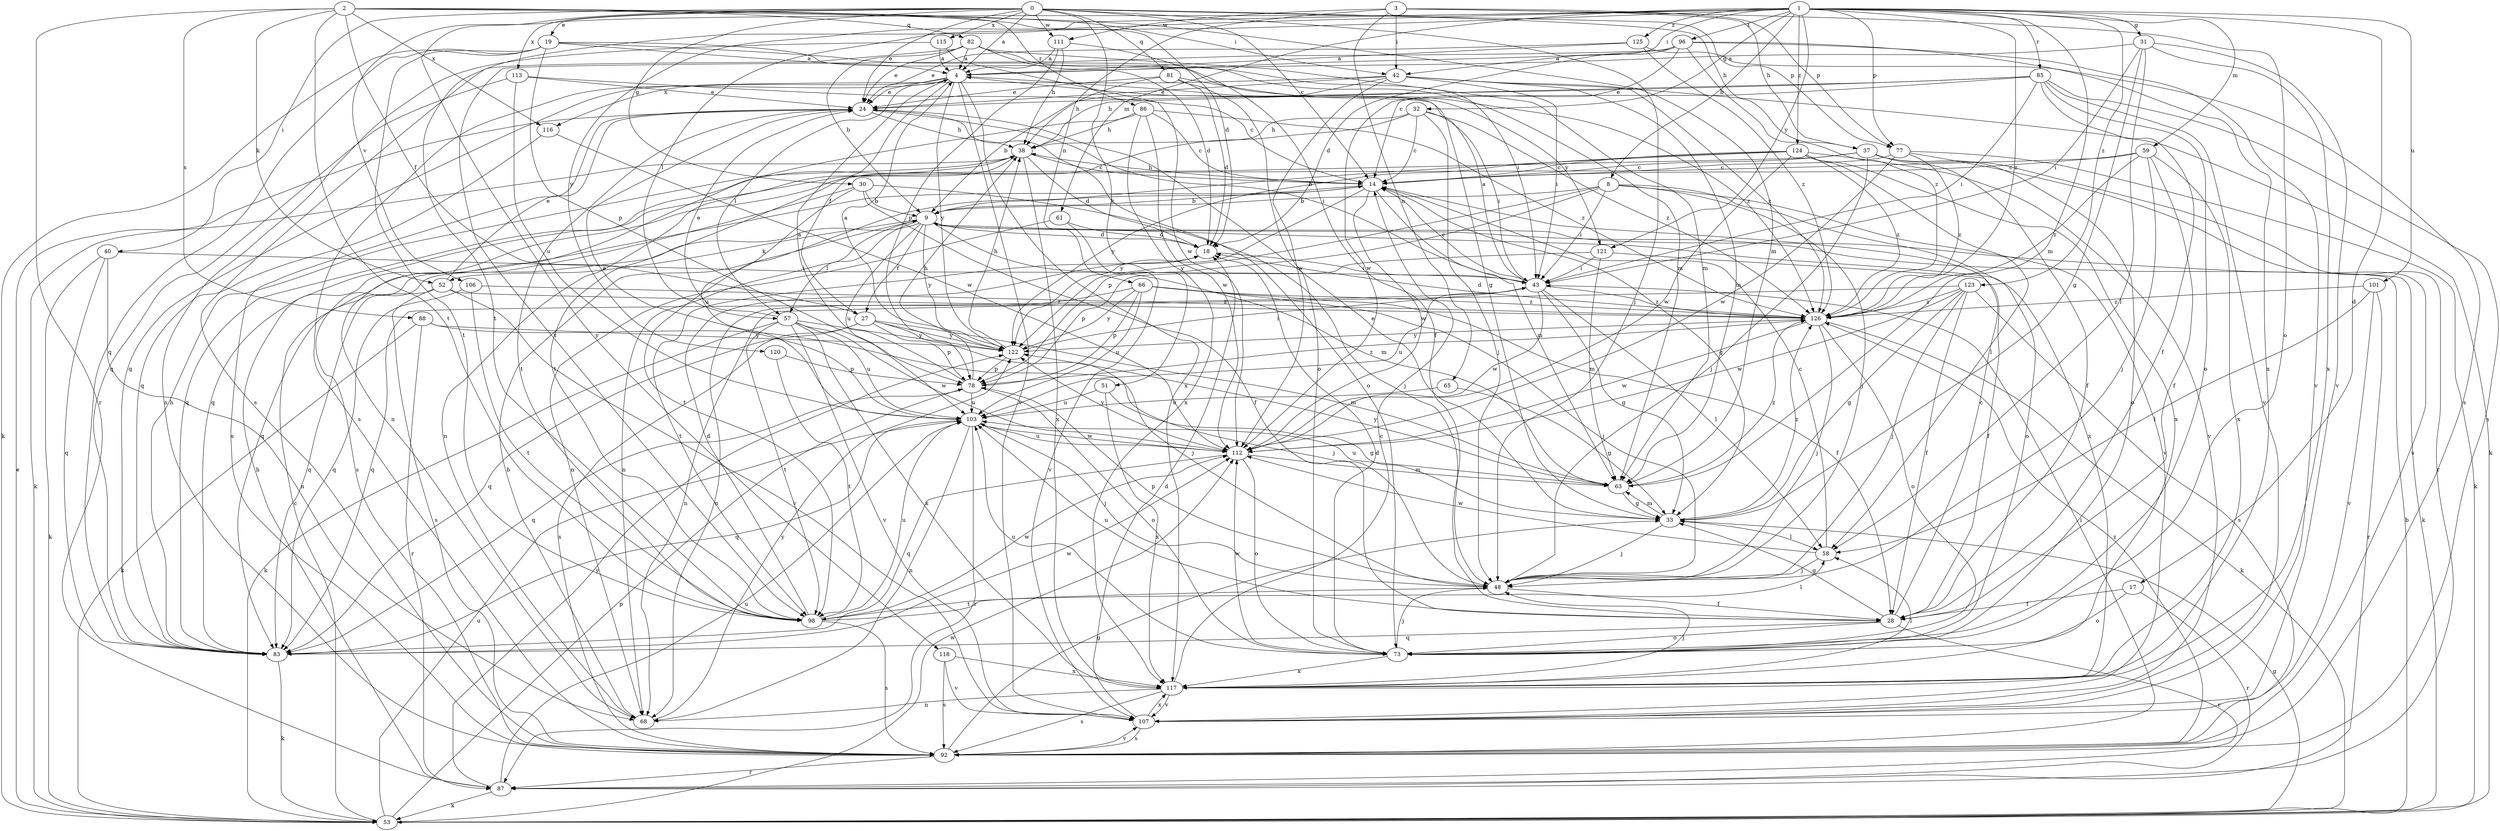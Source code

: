 strict digraph  {
0;
1;
2;
3;
4;
8;
9;
14;
17;
18;
19;
24;
27;
28;
30;
31;
32;
33;
37;
38;
40;
42;
43;
48;
51;
52;
53;
57;
58;
59;
61;
63;
65;
66;
68;
73;
77;
78;
81;
82;
83;
85;
86;
87;
88;
92;
96;
98;
101;
103;
106;
107;
111;
112;
113;
115;
116;
117;
118;
120;
121;
122;
123;
124;
125;
126;
0 -> 4  [label=a];
0 -> 14  [label=c];
0 -> 19  [label=e];
0 -> 24  [label=e];
0 -> 30  [label=g];
0 -> 37  [label=h];
0 -> 40  [label=i];
0 -> 48  [label=j];
0 -> 51  [label=k];
0 -> 77  [label=p];
0 -> 81  [label=q];
0 -> 111  [label=w];
0 -> 113  [label=x];
0 -> 115  [label=x];
0 -> 118  [label=y];
1 -> 8  [label=b];
1 -> 17  [label=d];
1 -> 31  [label=g];
1 -> 32  [label=g];
1 -> 42  [label=i];
1 -> 57  [label=l];
1 -> 59  [label=m];
1 -> 61  [label=m];
1 -> 63  [label=m];
1 -> 77  [label=p];
1 -> 85  [label=r];
1 -> 96  [label=t];
1 -> 98  [label=t];
1 -> 101  [label=u];
1 -> 106  [label=v];
1 -> 120  [label=y];
1 -> 121  [label=y];
1 -> 123  [label=z];
1 -> 124  [label=z];
1 -> 125  [label=z];
1 -> 126  [label=z];
2 -> 18  [label=d];
2 -> 27  [label=f];
2 -> 42  [label=i];
2 -> 52  [label=k];
2 -> 63  [label=m];
2 -> 82  [label=q];
2 -> 86  [label=r];
2 -> 87  [label=r];
2 -> 88  [label=s];
2 -> 98  [label=t];
2 -> 116  [label=x];
3 -> 37  [label=h];
3 -> 42  [label=i];
3 -> 65  [label=n];
3 -> 66  [label=n];
3 -> 73  [label=o];
3 -> 77  [label=p];
3 -> 111  [label=w];
4 -> 24  [label=e];
4 -> 27  [label=f];
4 -> 57  [label=l];
4 -> 92  [label=s];
4 -> 107  [label=v];
4 -> 116  [label=x];
4 -> 117  [label=x];
4 -> 121  [label=y];
4 -> 122  [label=y];
8 -> 9  [label=b];
8 -> 43  [label=i];
8 -> 48  [label=j];
8 -> 78  [label=p];
8 -> 107  [label=v];
8 -> 117  [label=x];
8 -> 122  [label=y];
9 -> 18  [label=d];
9 -> 27  [label=f];
9 -> 52  [label=k];
9 -> 53  [label=k];
9 -> 57  [label=l];
9 -> 63  [label=m];
9 -> 68  [label=n];
9 -> 73  [label=o];
9 -> 83  [label=q];
9 -> 103  [label=u];
9 -> 122  [label=y];
14 -> 9  [label=b];
14 -> 33  [label=g];
14 -> 38  [label=h];
14 -> 63  [label=m];
14 -> 98  [label=t];
14 -> 112  [label=w];
14 -> 122  [label=y];
17 -> 28  [label=f];
17 -> 73  [label=o];
17 -> 87  [label=r];
18 -> 43  [label=i];
18 -> 98  [label=t];
19 -> 4  [label=a];
19 -> 33  [label=g];
19 -> 53  [label=k];
19 -> 63  [label=m];
19 -> 78  [label=p];
19 -> 83  [label=q];
19 -> 98  [label=t];
24 -> 38  [label=h];
24 -> 43  [label=i];
24 -> 73  [label=o];
24 -> 92  [label=s];
24 -> 98  [label=t];
27 -> 48  [label=j];
27 -> 63  [label=m];
27 -> 78  [label=p];
27 -> 83  [label=q];
27 -> 92  [label=s];
27 -> 122  [label=y];
28 -> 14  [label=c];
28 -> 33  [label=g];
28 -> 73  [label=o];
28 -> 83  [label=q];
28 -> 87  [label=r];
28 -> 103  [label=u];
30 -> 9  [label=b];
30 -> 28  [label=f];
30 -> 48  [label=j];
30 -> 92  [label=s];
30 -> 103  [label=u];
31 -> 4  [label=a];
31 -> 33  [label=g];
31 -> 43  [label=i];
31 -> 58  [label=l];
31 -> 107  [label=v];
31 -> 117  [label=x];
32 -> 14  [label=c];
32 -> 38  [label=h];
32 -> 43  [label=i];
32 -> 48  [label=j];
32 -> 98  [label=t];
32 -> 126  [label=z];
33 -> 24  [label=e];
33 -> 48  [label=j];
33 -> 58  [label=l];
33 -> 63  [label=m];
33 -> 126  [label=z];
37 -> 14  [label=c];
37 -> 28  [label=f];
37 -> 48  [label=j];
37 -> 73  [label=o];
37 -> 83  [label=q];
37 -> 87  [label=r];
38 -> 14  [label=c];
38 -> 18  [label=d];
38 -> 53  [label=k];
38 -> 68  [label=n];
38 -> 117  [label=x];
40 -> 43  [label=i];
40 -> 53  [label=k];
40 -> 68  [label=n];
40 -> 83  [label=q];
42 -> 9  [label=b];
42 -> 24  [label=e];
42 -> 43  [label=i];
42 -> 53  [label=k];
42 -> 63  [label=m];
42 -> 83  [label=q];
42 -> 112  [label=w];
42 -> 126  [label=z];
43 -> 4  [label=a];
43 -> 14  [label=c];
43 -> 33  [label=g];
43 -> 58  [label=l];
43 -> 83  [label=q];
43 -> 103  [label=u];
43 -> 112  [label=w];
43 -> 126  [label=z];
48 -> 28  [label=f];
48 -> 78  [label=p];
48 -> 98  [label=t];
51 -> 33  [label=g];
51 -> 103  [label=u];
51 -> 117  [label=x];
52 -> 24  [label=e];
52 -> 83  [label=q];
52 -> 92  [label=s];
52 -> 107  [label=v];
52 -> 126  [label=z];
53 -> 9  [label=b];
53 -> 14  [label=c];
53 -> 24  [label=e];
53 -> 33  [label=g];
53 -> 78  [label=p];
53 -> 103  [label=u];
53 -> 112  [label=w];
57 -> 24  [label=e];
57 -> 53  [label=k];
57 -> 98  [label=t];
57 -> 103  [label=u];
57 -> 107  [label=v];
57 -> 112  [label=w];
57 -> 117  [label=x];
57 -> 122  [label=y];
58 -> 14  [label=c];
58 -> 48  [label=j];
58 -> 112  [label=w];
59 -> 14  [label=c];
59 -> 28  [label=f];
59 -> 48  [label=j];
59 -> 83  [label=q];
59 -> 117  [label=x];
59 -> 126  [label=z];
61 -> 18  [label=d];
61 -> 68  [label=n];
61 -> 107  [label=v];
63 -> 33  [label=g];
63 -> 103  [label=u];
63 -> 122  [label=y];
63 -> 126  [label=z];
65 -> 33  [label=g];
65 -> 103  [label=u];
66 -> 28  [label=f];
66 -> 48  [label=j];
66 -> 68  [label=n];
66 -> 78  [label=p];
66 -> 103  [label=u];
66 -> 122  [label=y];
66 -> 126  [label=z];
68 -> 9  [label=b];
68 -> 122  [label=y];
73 -> 18  [label=d];
73 -> 48  [label=j];
73 -> 103  [label=u];
73 -> 112  [label=w];
73 -> 117  [label=x];
77 -> 14  [label=c];
77 -> 53  [label=k];
77 -> 92  [label=s];
77 -> 112  [label=w];
77 -> 126  [label=z];
78 -> 4  [label=a];
78 -> 38  [label=h];
78 -> 73  [label=o];
78 -> 83  [label=q];
78 -> 103  [label=u];
78 -> 126  [label=z];
81 -> 18  [label=d];
81 -> 24  [label=e];
81 -> 38  [label=h];
81 -> 73  [label=o];
81 -> 126  [label=z];
82 -> 4  [label=a];
82 -> 9  [label=b];
82 -> 18  [label=d];
82 -> 24  [label=e];
82 -> 43  [label=i];
82 -> 63  [label=m];
82 -> 92  [label=s];
83 -> 38  [label=h];
83 -> 53  [label=k];
83 -> 112  [label=w];
85 -> 24  [label=e];
85 -> 28  [label=f];
85 -> 38  [label=h];
85 -> 43  [label=i];
85 -> 73  [label=o];
85 -> 92  [label=s];
85 -> 107  [label=v];
85 -> 112  [label=w];
86 -> 14  [label=c];
86 -> 38  [label=h];
86 -> 68  [label=n];
86 -> 112  [label=w];
86 -> 117  [label=x];
86 -> 126  [label=z];
87 -> 38  [label=h];
87 -> 53  [label=k];
87 -> 103  [label=u];
87 -> 122  [label=y];
88 -> 48  [label=j];
88 -> 53  [label=k];
88 -> 87  [label=r];
88 -> 122  [label=y];
92 -> 33  [label=g];
92 -> 43  [label=i];
92 -> 87  [label=r];
92 -> 107  [label=v];
92 -> 126  [label=z];
96 -> 4  [label=a];
96 -> 14  [label=c];
96 -> 18  [label=d];
96 -> 98  [label=t];
96 -> 107  [label=v];
96 -> 117  [label=x];
96 -> 126  [label=z];
98 -> 18  [label=d];
98 -> 58  [label=l];
98 -> 92  [label=s];
98 -> 103  [label=u];
98 -> 112  [label=w];
101 -> 58  [label=l];
101 -> 87  [label=r];
101 -> 107  [label=v];
101 -> 126  [label=z];
103 -> 24  [label=e];
103 -> 48  [label=j];
103 -> 68  [label=n];
103 -> 83  [label=q];
103 -> 87  [label=r];
103 -> 112  [label=w];
106 -> 83  [label=q];
106 -> 98  [label=t];
106 -> 126  [label=z];
107 -> 18  [label=d];
107 -> 92  [label=s];
107 -> 117  [label=x];
111 -> 4  [label=a];
111 -> 28  [label=f];
111 -> 38  [label=h];
111 -> 78  [label=p];
112 -> 63  [label=m];
112 -> 73  [label=o];
112 -> 83  [label=q];
112 -> 103  [label=u];
112 -> 122  [label=y];
113 -> 14  [label=c];
113 -> 24  [label=e];
113 -> 83  [label=q];
113 -> 103  [label=u];
115 -> 4  [label=a];
115 -> 92  [label=s];
115 -> 112  [label=w];
116 -> 83  [label=q];
116 -> 112  [label=w];
117 -> 14  [label=c];
117 -> 48  [label=j];
117 -> 58  [label=l];
117 -> 68  [label=n];
117 -> 92  [label=s];
117 -> 107  [label=v];
118 -> 92  [label=s];
118 -> 107  [label=v];
118 -> 117  [label=x];
120 -> 78  [label=p];
120 -> 98  [label=t];
121 -> 28  [label=f];
121 -> 43  [label=i];
121 -> 63  [label=m];
121 -> 78  [label=p];
122 -> 4  [label=a];
122 -> 38  [label=h];
122 -> 43  [label=i];
122 -> 78  [label=p];
123 -> 28  [label=f];
123 -> 33  [label=g];
123 -> 48  [label=j];
123 -> 68  [label=n];
123 -> 92  [label=s];
123 -> 112  [label=w];
123 -> 126  [label=z];
124 -> 9  [label=b];
124 -> 14  [label=c];
124 -> 58  [label=l];
124 -> 107  [label=v];
124 -> 112  [label=w];
124 -> 117  [label=x];
124 -> 122  [label=y];
124 -> 126  [label=z];
125 -> 4  [label=a];
125 -> 24  [label=e];
125 -> 92  [label=s];
125 -> 126  [label=z];
126 -> 18  [label=d];
126 -> 48  [label=j];
126 -> 53  [label=k];
126 -> 73  [label=o];
126 -> 112  [label=w];
126 -> 122  [label=y];
}
